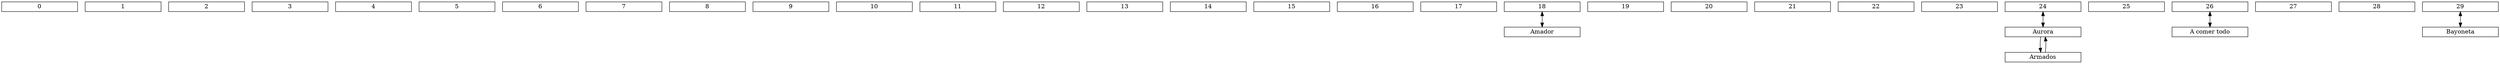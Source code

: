 digraph G{
rankdir=TB;
node[shape=record,width=2.5,height=.1];
f0[ranksep=0.3 label="0"];
f1[ranksep=0.3 label="1"];
f2[ranksep=0.3 label="2"];
f3[ranksep=0.3 label="3"];
f4[ranksep=0.3 label="4"];
f5[ranksep=0.3 label="5"];
f6[ranksep=0.3 label="6"];
f7[ranksep=0.3 label="7"];
f8[ranksep=0.3 label="8"];
f9[ranksep=0.3 label="9"];
f10[ranksep=0.3 label="10"];
f11[ranksep=0.3 label="11"];
f12[ranksep=0.3 label="12"];
f13[ranksep=0.3 label="13"];
f14[ranksep=0.3 label="14"];
f15[ranksep=0.3 label="15"];
f16[ranksep=0.3 label="16"];
f17[ranksep=0.3 label="17"];
f18[ranksep=0.3 label="18"];
f19[ranksep=0.3 label="19"];
f20[ranksep=0.3 label="20"];
f21[ranksep=0.3 label="21"];
f22[ranksep=0.3 label="22"];
f23[ranksep=0.3 label="23"];
f24[ranksep=0.3 label="24"];
f25[ranksep=0.3 label="25"];
f26[ranksep=0.3 label="26"];
f27[ranksep=0.3 label="27"];
f28[ranksep=0.3 label="28"];
f29[ranksep=0.3 label="29"];Amador[label="Amador"];
f18->Amador [dir="both"];
Aurora[label="Aurora"];
f24->Aurora [dir="both"];
Armados[label="Armados"];
Aurora->Armados;
Armados->Aurora;
Acomertodo[label="A comer todo"];
f26->Acomertodo [dir="both"];
Bayoneta[label="Bayoneta"];
f29->Bayoneta [dir="both"];
}
